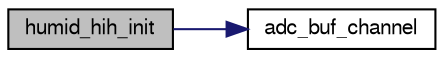 digraph "humid_hih_init"
{
  edge [fontname="FreeSans",fontsize="10",labelfontname="FreeSans",labelfontsize="10"];
  node [fontname="FreeSans",fontsize="10",shape=record];
  rankdir="LR";
  Node1 [label="humid_hih_init",height=0.2,width=0.4,color="black", fillcolor="grey75", style="filled", fontcolor="black"];
  Node1 -> Node2 [color="midnightblue",fontsize="10",style="solid",fontname="FreeSans"];
  Node2 [label="adc_buf_channel",height=0.2,width=0.4,color="black", fillcolor="white", style="filled",URL="$chibios_2mcu__periph_2adc__arch_8c.html#a289883844d6749adab1cee5aabe41824",tooltip="Link between ChibiOS ADC drivers and Paparazzi adc_buffers. "];
}
